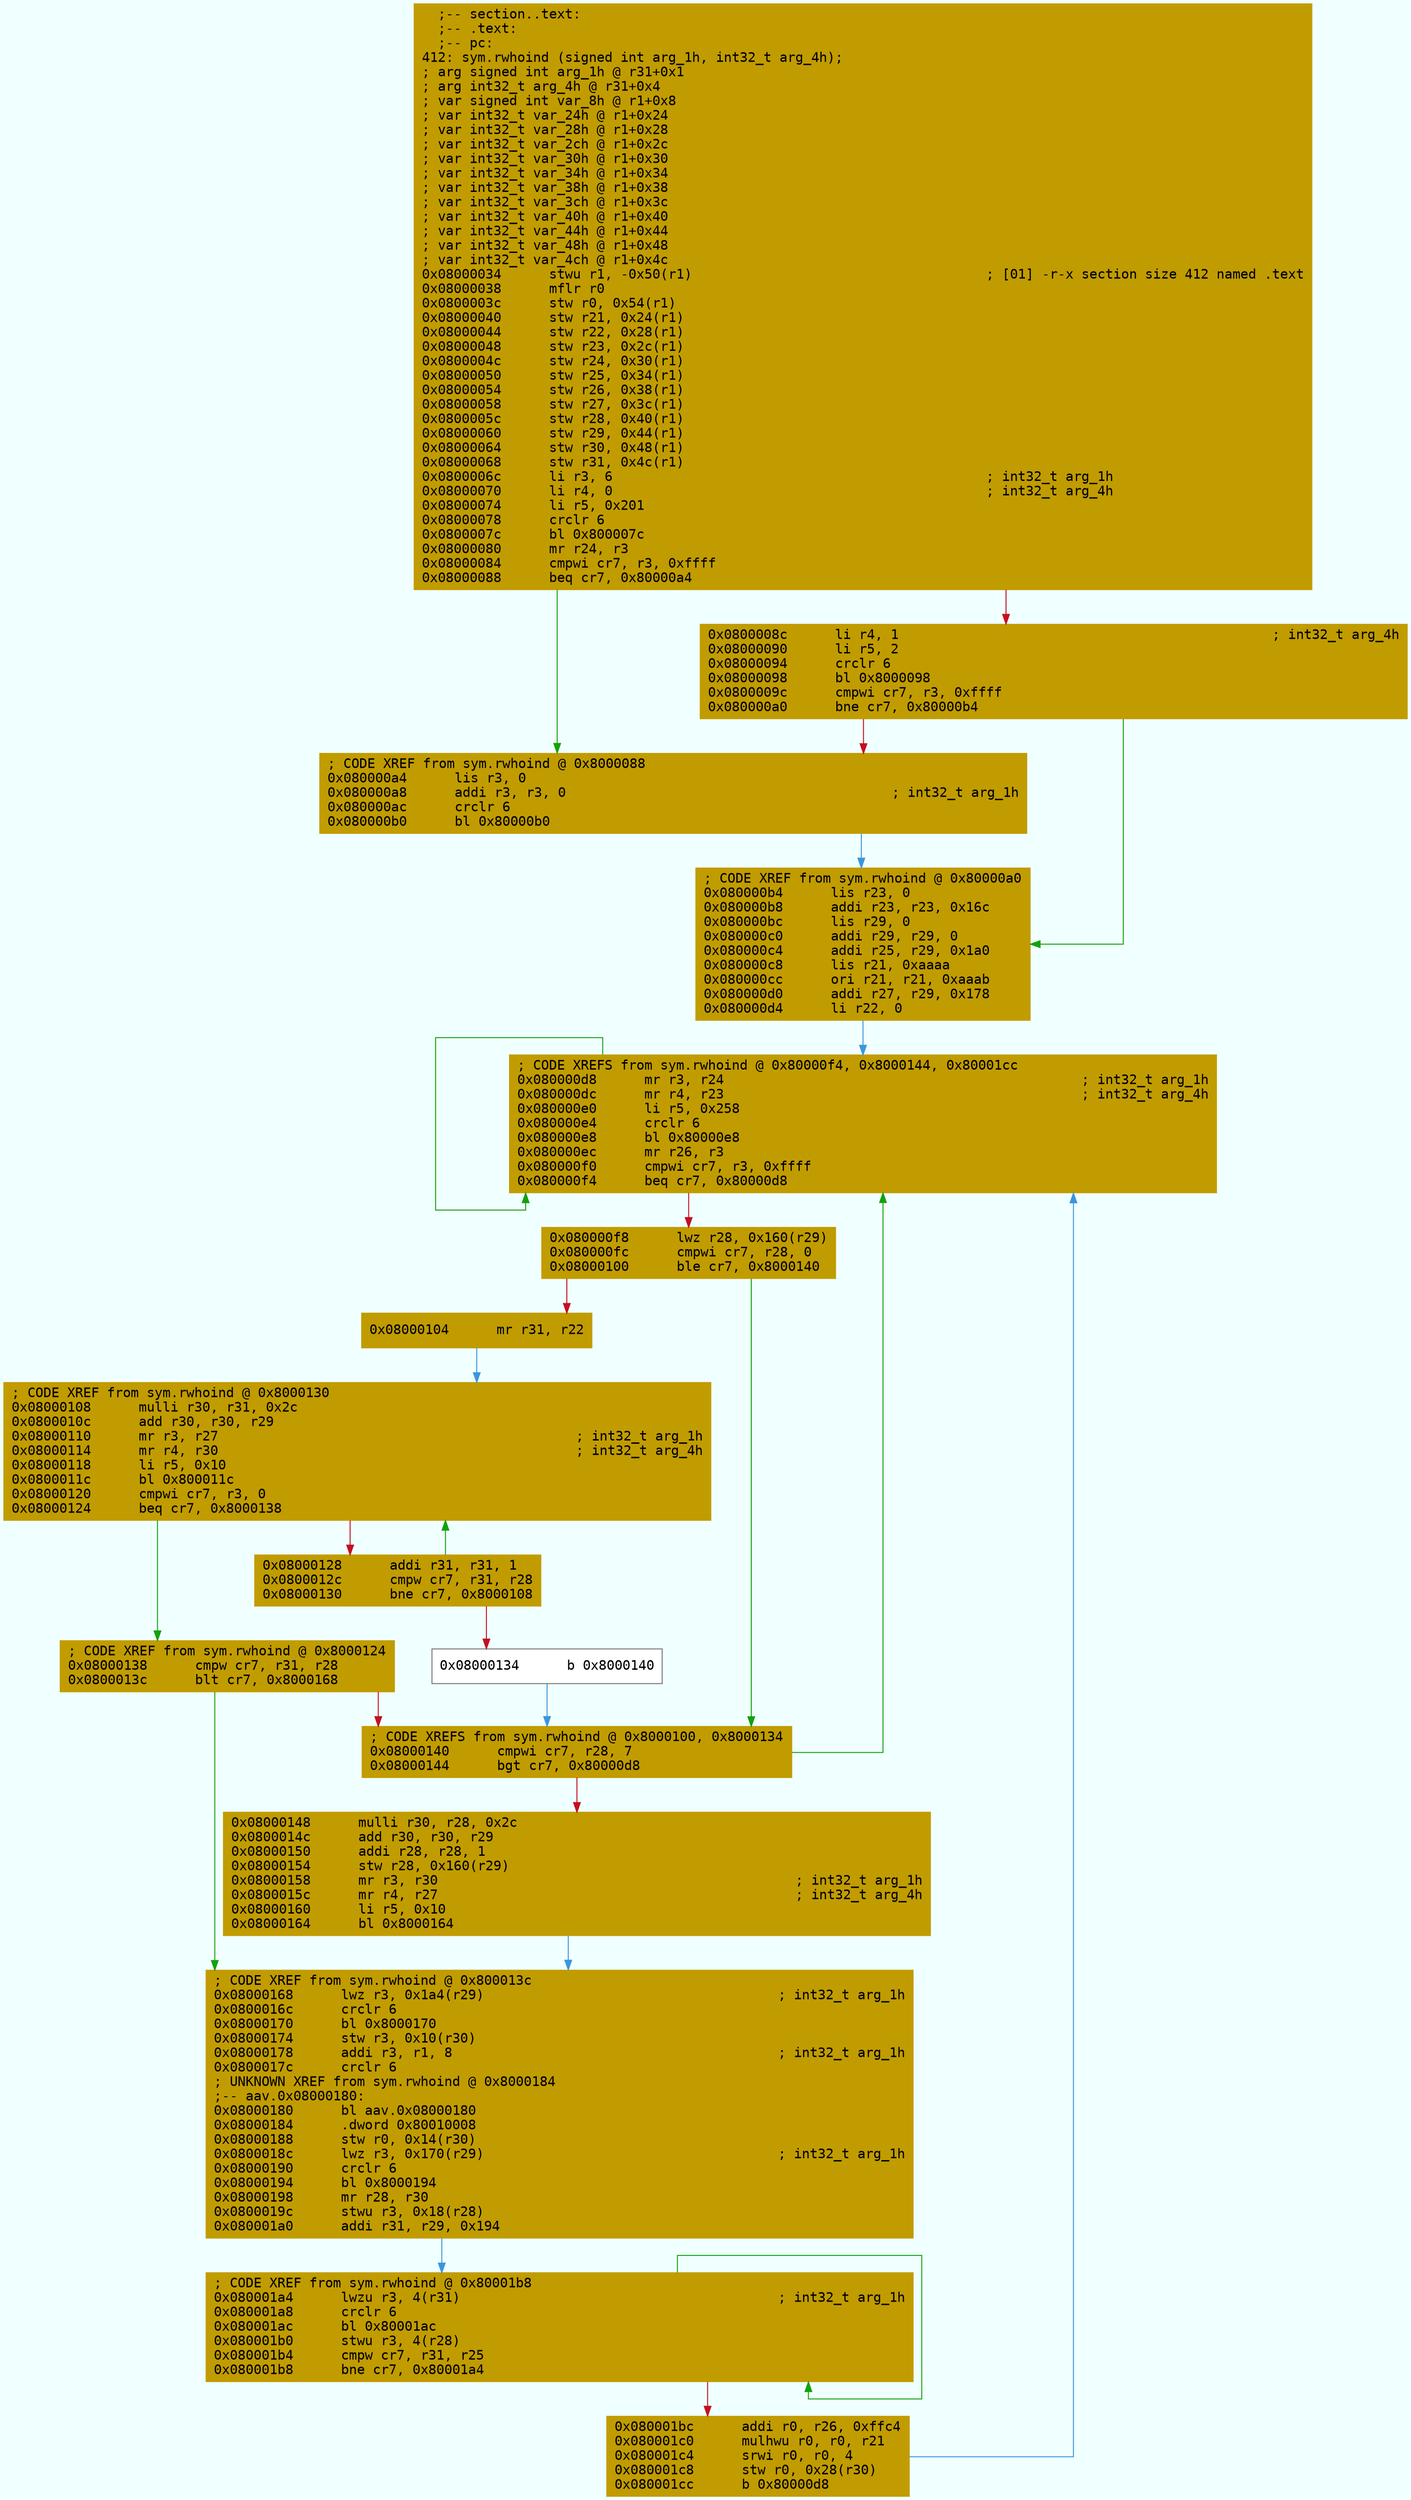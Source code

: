 digraph code {
	graph [bgcolor=azure fontsize=8 fontname="Courier" splines="ortho"];
	node [fillcolor=gray style=filled shape=box];
	edge [arrowhead="normal"];
	"0x08000034" [URL="sym.rwhoind/0x08000034", fillcolor="#c19c00",color="#c19c00", fontname="Courier",label="  ;-- section..text:\l  ;-- .text:\l  ;-- pc:\l412: sym.rwhoind (signed int arg_1h, int32_t arg_4h);\l; arg signed int arg_1h @ r31+0x1\l; arg int32_t arg_4h @ r31+0x4\l; var signed int var_8h @ r1+0x8\l; var int32_t var_24h @ r1+0x24\l; var int32_t var_28h @ r1+0x28\l; var int32_t var_2ch @ r1+0x2c\l; var int32_t var_30h @ r1+0x30\l; var int32_t var_34h @ r1+0x34\l; var int32_t var_38h @ r1+0x38\l; var int32_t var_3ch @ r1+0x3c\l; var int32_t var_40h @ r1+0x40\l; var int32_t var_44h @ r1+0x44\l; var int32_t var_48h @ r1+0x48\l; var int32_t var_4ch @ r1+0x4c\l0x08000034      stwu r1, -0x50(r1)                                     ; [01] -r-x section size 412 named .text\l0x08000038      mflr r0\l0x0800003c      stw r0, 0x54(r1)\l0x08000040      stw r21, 0x24(r1)\l0x08000044      stw r22, 0x28(r1)\l0x08000048      stw r23, 0x2c(r1)\l0x0800004c      stw r24, 0x30(r1)\l0x08000050      stw r25, 0x34(r1)\l0x08000054      stw r26, 0x38(r1)\l0x08000058      stw r27, 0x3c(r1)\l0x0800005c      stw r28, 0x40(r1)\l0x08000060      stw r29, 0x44(r1)\l0x08000064      stw r30, 0x48(r1)\l0x08000068      stw r31, 0x4c(r1)\l0x0800006c      li r3, 6                                               ; int32_t arg_1h\l0x08000070      li r4, 0                                               ; int32_t arg_4h\l0x08000074      li r5, 0x201\l0x08000078      crclr 6\l0x0800007c      bl 0x800007c\l0x08000080      mr r24, r3\l0x08000084      cmpwi cr7, r3, 0xffff\l0x08000088      beq cr7, 0x80000a4\l"]
	"0x0800008c" [URL="sym.rwhoind/0x0800008c", fillcolor="#c19c00",color="#c19c00", fontname="Courier",label="0x0800008c      li r4, 1                                               ; int32_t arg_4h\l0x08000090      li r5, 2\l0x08000094      crclr 6\l0x08000098      bl 0x8000098\l0x0800009c      cmpwi cr7, r3, 0xffff\l0x080000a0      bne cr7, 0x80000b4\l"]
	"0x080000a4" [URL="sym.rwhoind/0x080000a4", fillcolor="#c19c00",color="#c19c00", fontname="Courier",label="; CODE XREF from sym.rwhoind @ 0x8000088\l0x080000a4      lis r3, 0\l0x080000a8      addi r3, r3, 0                                         ; int32_t arg_1h\l0x080000ac      crclr 6\l0x080000b0      bl 0x80000b0\l"]
	"0x080000b4" [URL="sym.rwhoind/0x080000b4", fillcolor="#c19c00",color="#c19c00", fontname="Courier",label="; CODE XREF from sym.rwhoind @ 0x80000a0\l0x080000b4      lis r23, 0\l0x080000b8      addi r23, r23, 0x16c\l0x080000bc      lis r29, 0\l0x080000c0      addi r29, r29, 0\l0x080000c4      addi r25, r29, 0x1a0\l0x080000c8      lis r21, 0xaaaa\l0x080000cc      ori r21, r21, 0xaaab\l0x080000d0      addi r27, r29, 0x178\l0x080000d4      li r22, 0\l"]
	"0x080000d8" [URL="sym.rwhoind/0x080000d8", fillcolor="#c19c00",color="#c19c00", fontname="Courier",label="; CODE XREFS from sym.rwhoind @ 0x80000f4, 0x8000144, 0x80001cc\l0x080000d8      mr r3, r24                                             ; int32_t arg_1h\l0x080000dc      mr r4, r23                                             ; int32_t arg_4h\l0x080000e0      li r5, 0x258\l0x080000e4      crclr 6\l0x080000e8      bl 0x80000e8\l0x080000ec      mr r26, r3\l0x080000f0      cmpwi cr7, r3, 0xffff\l0x080000f4      beq cr7, 0x80000d8\l"]
	"0x080000f8" [URL="sym.rwhoind/0x080000f8", fillcolor="#c19c00",color="#c19c00", fontname="Courier",label="0x080000f8      lwz r28, 0x160(r29)\l0x080000fc      cmpwi cr7, r28, 0\l0x08000100      ble cr7, 0x8000140\l"]
	"0x08000104" [URL="sym.rwhoind/0x08000104", fillcolor="#c19c00",color="#c19c00", fontname="Courier",label="0x08000104      mr r31, r22\l"]
	"0x08000108" [URL="sym.rwhoind/0x08000108", fillcolor="#c19c00",color="#c19c00", fontname="Courier",label="; CODE XREF from sym.rwhoind @ 0x8000130\l0x08000108      mulli r30, r31, 0x2c\l0x0800010c      add r30, r30, r29\l0x08000110      mr r3, r27                                             ; int32_t arg_1h\l0x08000114      mr r4, r30                                             ; int32_t arg_4h\l0x08000118      li r5, 0x10\l0x0800011c      bl 0x800011c\l0x08000120      cmpwi cr7, r3, 0\l0x08000124      beq cr7, 0x8000138\l"]
	"0x08000128" [URL="sym.rwhoind/0x08000128", fillcolor="#c19c00",color="#c19c00", fontname="Courier",label="0x08000128      addi r31, r31, 1\l0x0800012c      cmpw cr7, r31, r28\l0x08000130      bne cr7, 0x8000108\l"]
	"0x08000134" [URL="sym.rwhoind/0x08000134", fillcolor="white",color="#767676", fontname="Courier",label="0x08000134      b 0x8000140\l"]
	"0x08000138" [URL="sym.rwhoind/0x08000138", fillcolor="#c19c00",color="#c19c00", fontname="Courier",label="; CODE XREF from sym.rwhoind @ 0x8000124\l0x08000138      cmpw cr7, r31, r28\l0x0800013c      blt cr7, 0x8000168\l"]
	"0x08000140" [URL="sym.rwhoind/0x08000140", fillcolor="#c19c00",color="#c19c00", fontname="Courier",label="; CODE XREFS from sym.rwhoind @ 0x8000100, 0x8000134\l0x08000140      cmpwi cr7, r28, 7\l0x08000144      bgt cr7, 0x80000d8\l"]
	"0x08000148" [URL="sym.rwhoind/0x08000148", fillcolor="#c19c00",color="#c19c00", fontname="Courier",label="0x08000148      mulli r30, r28, 0x2c\l0x0800014c      add r30, r30, r29\l0x08000150      addi r28, r28, 1\l0x08000154      stw r28, 0x160(r29)\l0x08000158      mr r3, r30                                             ; int32_t arg_1h\l0x0800015c      mr r4, r27                                             ; int32_t arg_4h\l0x08000160      li r5, 0x10\l0x08000164      bl 0x8000164\l"]
	"0x08000168" [URL="sym.rwhoind/0x08000168", fillcolor="#c19c00",color="#c19c00", fontname="Courier",label="; CODE XREF from sym.rwhoind @ 0x800013c\l0x08000168      lwz r3, 0x1a4(r29)                                     ; int32_t arg_1h\l0x0800016c      crclr 6\l0x08000170      bl 0x8000170\l0x08000174      stw r3, 0x10(r30)\l0x08000178      addi r3, r1, 8                                         ; int32_t arg_1h\l0x0800017c      crclr 6\l; UNKNOWN XREF from sym.rwhoind @ 0x8000184\l;-- aav.0x08000180:\l0x08000180      bl aav.0x08000180\l0x08000184      .dword 0x80010008\l0x08000188      stw r0, 0x14(r30)\l0x0800018c      lwz r3, 0x170(r29)                                     ; int32_t arg_1h\l0x08000190      crclr 6\l0x08000194      bl 0x8000194\l0x08000198      mr r28, r30\l0x0800019c      stwu r3, 0x18(r28)\l0x080001a0      addi r31, r29, 0x194\l"]
	"0x080001a4" [URL="sym.rwhoind/0x080001a4", fillcolor="#c19c00",color="#c19c00", fontname="Courier",label="; CODE XREF from sym.rwhoind @ 0x80001b8\l0x080001a4      lwzu r3, 4(r31)                                        ; int32_t arg_1h\l0x080001a8      crclr 6\l0x080001ac      bl 0x80001ac\l0x080001b0      stwu r3, 4(r28)\l0x080001b4      cmpw cr7, r31, r25\l0x080001b8      bne cr7, 0x80001a4\l"]
	"0x080001bc" [URL="sym.rwhoind/0x080001bc", fillcolor="#c19c00",color="#c19c00", fontname="Courier",label="0x080001bc      addi r0, r26, 0xffc4\l0x080001c0      mulhwu r0, r0, r21\l0x080001c4      srwi r0, r0, 4\l0x080001c8      stw r0, 0x28(r30)\l0x080001cc      b 0x80000d8\l"]
        "0x08000034" -> "0x080000a4" [color="#13a10e"];
        "0x08000034" -> "0x0800008c" [color="#c50f1f"];
        "0x0800008c" -> "0x080000b4" [color="#13a10e"];
        "0x0800008c" -> "0x080000a4" [color="#c50f1f"];
        "0x080000a4" -> "0x080000b4" [color="#3a96dd"];
        "0x080000b4" -> "0x080000d8" [color="#3a96dd"];
        "0x080000d8" -> "0x080000d8" [color="#13a10e"];
        "0x080000d8" -> "0x080000f8" [color="#c50f1f"];
        "0x080000f8" -> "0x08000140" [color="#13a10e"];
        "0x080000f8" -> "0x08000104" [color="#c50f1f"];
        "0x08000104" -> "0x08000108" [color="#3a96dd"];
        "0x08000108" -> "0x08000138" [color="#13a10e"];
        "0x08000108" -> "0x08000128" [color="#c50f1f"];
        "0x08000128" -> "0x08000108" [color="#13a10e"];
        "0x08000128" -> "0x08000134" [color="#c50f1f"];
        "0x08000134" -> "0x08000140" [color="#3a96dd"];
        "0x08000138" -> "0x08000168" [color="#13a10e"];
        "0x08000138" -> "0x08000140" [color="#c50f1f"];
        "0x08000140" -> "0x080000d8" [color="#13a10e"];
        "0x08000140" -> "0x08000148" [color="#c50f1f"];
        "0x08000148" -> "0x08000168" [color="#3a96dd"];
        "0x08000168" -> "0x080001a4" [color="#3a96dd"];
        "0x080001a4" -> "0x080001a4" [color="#13a10e"];
        "0x080001a4" -> "0x080001bc" [color="#c50f1f"];
        "0x080001bc" -> "0x080000d8" [color="#3a96dd"];
}
